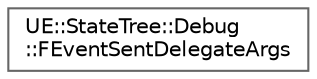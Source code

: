 digraph "Graphical Class Hierarchy"
{
 // INTERACTIVE_SVG=YES
 // LATEX_PDF_SIZE
  bgcolor="transparent";
  edge [fontname=Helvetica,fontsize=10,labelfontname=Helvetica,labelfontsize=10];
  node [fontname=Helvetica,fontsize=10,shape=box,height=0.2,width=0.4];
  rankdir="LR";
  Node0 [id="Node000000",label="UE::StateTree::Debug\l::FEventSentDelegateArgs",height=0.2,width=0.4,color="grey40", fillcolor="white", style="filled",URL="$de/dd4/structUE_1_1StateTree_1_1Debug_1_1FEventSentDelegateArgs.html",tooltip=" "];
}
